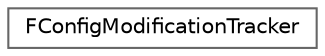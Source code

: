 digraph "Graphical Class Hierarchy"
{
 // INTERACTIVE_SVG=YES
 // LATEX_PDF_SIZE
  bgcolor="transparent";
  edge [fontname=Helvetica,fontsize=10,labelfontname=Helvetica,labelfontsize=10];
  node [fontname=Helvetica,fontsize=10,shape=box,height=0.2,width=0.4];
  rankdir="LR";
  Node0 [id="Node000000",label="FConfigModificationTracker",height=0.2,width=0.4,color="grey40", fillcolor="white", style="filled",URL="$d5/ddf/classFConfigModificationTracker.html",tooltip=" "];
}
